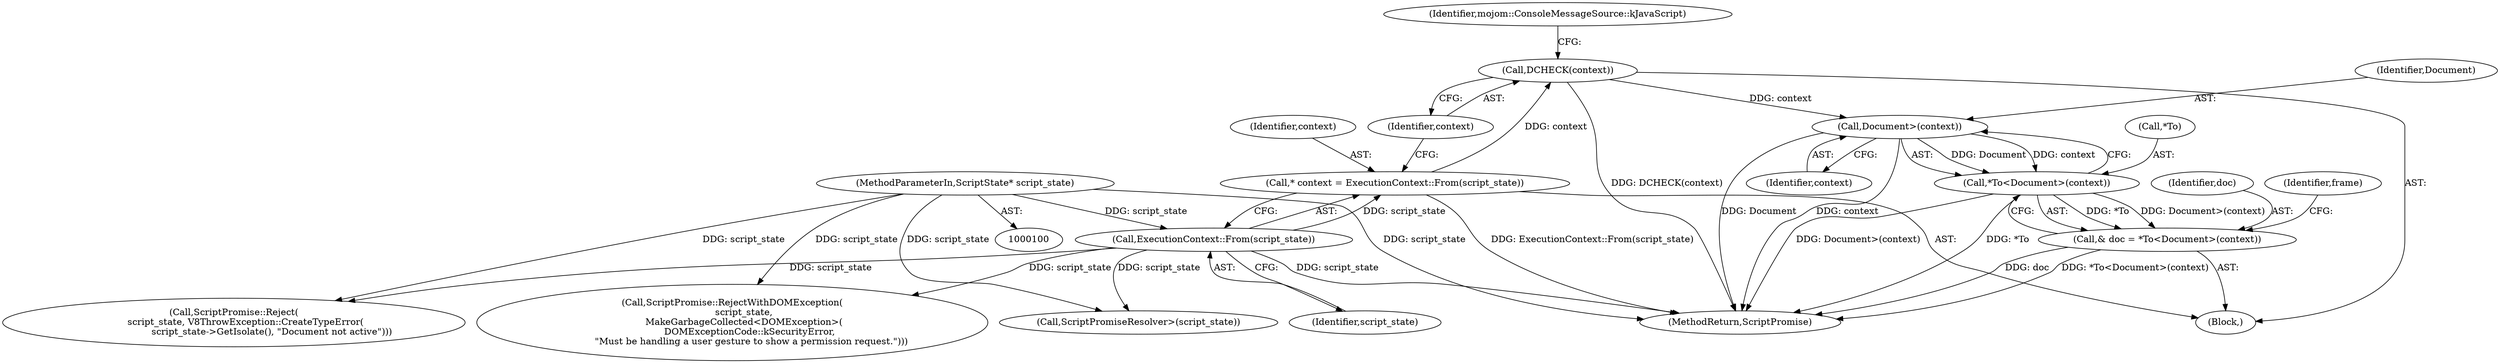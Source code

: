 digraph "0_Chrome_62154472bd2c43e1790dd1bd8a527c1db9118d88_5@pointer" {
"1000110" [label="(Call,DCHECK(context))"];
"1000106" [label="(Call,* context = ExecutionContext::From(script_state))"];
"1000108" [label="(Call,ExecutionContext::From(script_state))"];
"1000101" [label="(MethodParameterIn,ScriptState* script_state)"];
"1000125" [label="(Call,Document>(context))"];
"1000122" [label="(Call,*To<Document>(context))"];
"1000120" [label="(Call,& doc = *To<Document>(context))"];
"1000121" [label="(Identifier,doc)"];
"1000137" [label="(Call,ScriptPromise::Reject(\n        script_state, V8ThrowException::CreateTypeError(\n                          script_state->GetIsolate(), \"Document not active\")))"];
"1000211" [label="(MethodReturn,ScriptPromise)"];
"1000125" [label="(Call,Document>(context))"];
"1000130" [label="(Identifier,frame)"];
"1000111" [label="(Identifier,context)"];
"1000148" [label="(Call,ScriptPromise::RejectWithDOMException(\n        script_state,\n        MakeGarbageCollected<DOMException>(\n            DOMExceptionCode::kSecurityError,\n             \"Must be handling a user gesture to show a permission request.\")))"];
"1000122" [label="(Call,*To<Document>(context))"];
"1000107" [label="(Identifier,context)"];
"1000127" [label="(Identifier,context)"];
"1000108" [label="(Call,ExecutionContext::From(script_state))"];
"1000126" [label="(Identifier,Document)"];
"1000101" [label="(MethodParameterIn,ScriptState* script_state)"];
"1000114" [label="(Identifier,mojom::ConsoleMessageSource::kJavaScript)"];
"1000106" [label="(Call,* context = ExecutionContext::From(script_state))"];
"1000120" [label="(Call,& doc = *To<Document>(context))"];
"1000109" [label="(Identifier,script_state)"];
"1000178" [label="(Call,ScriptPromiseResolver>(script_state))"];
"1000104" [label="(Block,)"];
"1000123" [label="(Call,*To)"];
"1000110" [label="(Call,DCHECK(context))"];
"1000110" -> "1000104"  [label="AST: "];
"1000110" -> "1000111"  [label="CFG: "];
"1000111" -> "1000110"  [label="AST: "];
"1000114" -> "1000110"  [label="CFG: "];
"1000110" -> "1000211"  [label="DDG: DCHECK(context)"];
"1000106" -> "1000110"  [label="DDG: context"];
"1000110" -> "1000125"  [label="DDG: context"];
"1000106" -> "1000104"  [label="AST: "];
"1000106" -> "1000108"  [label="CFG: "];
"1000107" -> "1000106"  [label="AST: "];
"1000108" -> "1000106"  [label="AST: "];
"1000111" -> "1000106"  [label="CFG: "];
"1000106" -> "1000211"  [label="DDG: ExecutionContext::From(script_state)"];
"1000108" -> "1000106"  [label="DDG: script_state"];
"1000108" -> "1000109"  [label="CFG: "];
"1000109" -> "1000108"  [label="AST: "];
"1000108" -> "1000211"  [label="DDG: script_state"];
"1000101" -> "1000108"  [label="DDG: script_state"];
"1000108" -> "1000137"  [label="DDG: script_state"];
"1000108" -> "1000148"  [label="DDG: script_state"];
"1000108" -> "1000178"  [label="DDG: script_state"];
"1000101" -> "1000100"  [label="AST: "];
"1000101" -> "1000211"  [label="DDG: script_state"];
"1000101" -> "1000137"  [label="DDG: script_state"];
"1000101" -> "1000148"  [label="DDG: script_state"];
"1000101" -> "1000178"  [label="DDG: script_state"];
"1000125" -> "1000122"  [label="AST: "];
"1000125" -> "1000127"  [label="CFG: "];
"1000126" -> "1000125"  [label="AST: "];
"1000127" -> "1000125"  [label="AST: "];
"1000122" -> "1000125"  [label="CFG: "];
"1000125" -> "1000211"  [label="DDG: Document"];
"1000125" -> "1000211"  [label="DDG: context"];
"1000125" -> "1000122"  [label="DDG: Document"];
"1000125" -> "1000122"  [label="DDG: context"];
"1000122" -> "1000120"  [label="AST: "];
"1000123" -> "1000122"  [label="AST: "];
"1000120" -> "1000122"  [label="CFG: "];
"1000122" -> "1000211"  [label="DDG: Document>(context)"];
"1000122" -> "1000211"  [label="DDG: *To"];
"1000122" -> "1000120"  [label="DDG: *To"];
"1000122" -> "1000120"  [label="DDG: Document>(context)"];
"1000120" -> "1000104"  [label="AST: "];
"1000121" -> "1000120"  [label="AST: "];
"1000130" -> "1000120"  [label="CFG: "];
"1000120" -> "1000211"  [label="DDG: doc"];
"1000120" -> "1000211"  [label="DDG: *To<Document>(context)"];
}
